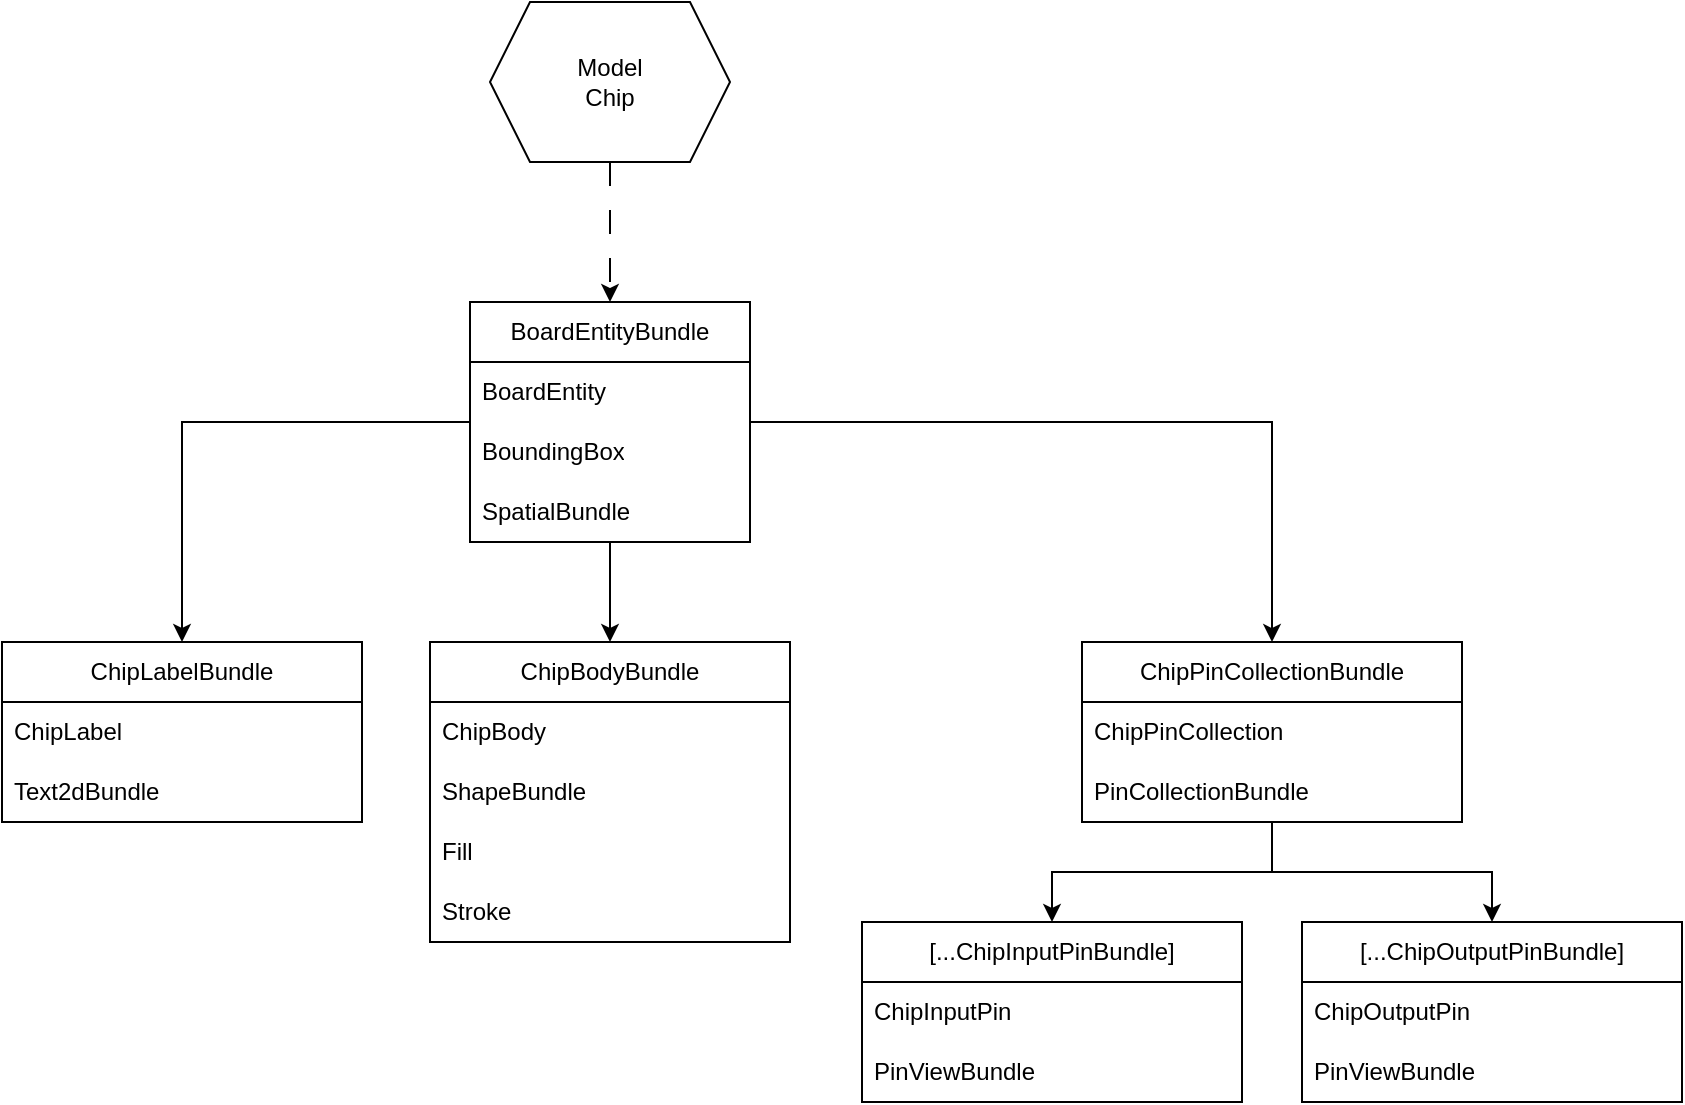 <mxfile version="24.7.8">
  <diagram name="Seite-1" id="53BPEflRnwXhSrnL_lIc">
    <mxGraphModel dx="1050" dy="538" grid="1" gridSize="10" guides="1" tooltips="1" connect="1" arrows="1" fold="1" page="1" pageScale="1" pageWidth="827" pageHeight="1169" math="0" shadow="0">
      <root>
        <mxCell id="0" />
        <mxCell id="1" parent="0" />
        <mxCell id="7veiEvKrIagZkGNVRphD-6" style="edgeStyle=orthogonalEdgeStyle;rounded=0;orthogonalLoop=1;jettySize=auto;html=1;entryX=0.5;entryY=0;entryDx=0;entryDy=0;dashed=1;dashPattern=12 12;" parent="1" source="7veiEvKrIagZkGNVRphD-2" target="7veiEvKrIagZkGNVRphD-9" edge="1">
          <mxGeometry relative="1" as="geometry">
            <mxPoint x="414" y="180" as="targetPoint" />
          </mxGeometry>
        </mxCell>
        <mxCell id="7veiEvKrIagZkGNVRphD-2" value="&lt;div&gt;Model&lt;/div&gt;Chip" style="shape=hexagon;perimeter=hexagonPerimeter2;whiteSpace=wrap;html=1;fixedSize=1;" parent="1" vertex="1">
          <mxGeometry x="354" y="20" width="120" height="80" as="geometry" />
        </mxCell>
        <mxCell id="7veiEvKrIagZkGNVRphD-17" style="edgeStyle=orthogonalEdgeStyle;rounded=0;orthogonalLoop=1;jettySize=auto;html=1;entryX=0.5;entryY=0;entryDx=0;entryDy=0;" parent="1" source="7veiEvKrIagZkGNVRphD-9" target="7veiEvKrIagZkGNVRphD-13" edge="1">
          <mxGeometry relative="1" as="geometry" />
        </mxCell>
        <mxCell id="7veiEvKrIagZkGNVRphD-41" style="edgeStyle=orthogonalEdgeStyle;rounded=0;orthogonalLoop=1;jettySize=auto;html=1;entryX=0.5;entryY=0;entryDx=0;entryDy=0;" parent="1" source="7veiEvKrIagZkGNVRphD-9" target="7veiEvKrIagZkGNVRphD-23" edge="1">
          <mxGeometry relative="1" as="geometry" />
        </mxCell>
        <mxCell id="7veiEvKrIagZkGNVRphD-42" style="edgeStyle=orthogonalEdgeStyle;rounded=0;orthogonalLoop=1;jettySize=auto;html=1;" parent="1" source="7veiEvKrIagZkGNVRphD-9" target="7veiEvKrIagZkGNVRphD-19" edge="1">
          <mxGeometry relative="1" as="geometry" />
        </mxCell>
        <mxCell id="7veiEvKrIagZkGNVRphD-9" value="BoardEntityBundle" style="swimlane;fontStyle=0;childLayout=stackLayout;horizontal=1;startSize=30;horizontalStack=0;resizeParent=1;resizeParentMax=0;resizeLast=0;collapsible=1;marginBottom=0;whiteSpace=wrap;html=1;" parent="1" vertex="1">
          <mxGeometry x="344" y="170" width="140" height="120" as="geometry" />
        </mxCell>
        <mxCell id="7veiEvKrIagZkGNVRphD-10" value="BoardEntity" style="text;strokeColor=none;fillColor=none;align=left;verticalAlign=middle;spacingLeft=4;spacingRight=4;overflow=hidden;points=[[0,0.5],[1,0.5]];portConstraint=eastwest;rotatable=0;whiteSpace=wrap;html=1;" parent="7veiEvKrIagZkGNVRphD-9" vertex="1">
          <mxGeometry y="30" width="140" height="30" as="geometry" />
        </mxCell>
        <mxCell id="7veiEvKrIagZkGNVRphD-11" value="BoundingBox" style="text;strokeColor=none;fillColor=none;align=left;verticalAlign=middle;spacingLeft=4;spacingRight=4;overflow=hidden;points=[[0,0.5],[1,0.5]];portConstraint=eastwest;rotatable=0;whiteSpace=wrap;html=1;" parent="7veiEvKrIagZkGNVRphD-9" vertex="1">
          <mxGeometry y="60" width="140" height="30" as="geometry" />
        </mxCell>
        <mxCell id="7veiEvKrIagZkGNVRphD-12" value="SpatialBundle" style="text;strokeColor=none;fillColor=none;align=left;verticalAlign=middle;spacingLeft=4;spacingRight=4;overflow=hidden;points=[[0,0.5],[1,0.5]];portConstraint=eastwest;rotatable=0;whiteSpace=wrap;html=1;" parent="7veiEvKrIagZkGNVRphD-9" vertex="1">
          <mxGeometry y="90" width="140" height="30" as="geometry" />
        </mxCell>
        <mxCell id="7veiEvKrIagZkGNVRphD-13" value="ChipBodyBundle" style="swimlane;fontStyle=0;childLayout=stackLayout;horizontal=1;startSize=30;horizontalStack=0;resizeParent=1;resizeParentMax=0;resizeLast=0;collapsible=1;marginBottom=0;whiteSpace=wrap;html=1;" parent="1" vertex="1">
          <mxGeometry x="324" y="340" width="180" height="150" as="geometry" />
        </mxCell>
        <mxCell id="7veiEvKrIagZkGNVRphD-45" value="ChipBody" style="text;strokeColor=none;fillColor=none;align=left;verticalAlign=middle;spacingLeft=4;spacingRight=4;overflow=hidden;points=[[0,0.5],[1,0.5]];portConstraint=eastwest;rotatable=0;whiteSpace=wrap;html=1;" parent="7veiEvKrIagZkGNVRphD-13" vertex="1">
          <mxGeometry y="30" width="180" height="30" as="geometry" />
        </mxCell>
        <mxCell id="7veiEvKrIagZkGNVRphD-14" value="ShapeBundle" style="text;strokeColor=none;fillColor=none;align=left;verticalAlign=middle;spacingLeft=4;spacingRight=4;overflow=hidden;points=[[0,0.5],[1,0.5]];portConstraint=eastwest;rotatable=0;whiteSpace=wrap;html=1;" parent="7veiEvKrIagZkGNVRphD-13" vertex="1">
          <mxGeometry y="60" width="180" height="30" as="geometry" />
        </mxCell>
        <mxCell id="7veiEvKrIagZkGNVRphD-15" value="Fill" style="text;strokeColor=none;fillColor=none;align=left;verticalAlign=middle;spacingLeft=4;spacingRight=4;overflow=hidden;points=[[0,0.5],[1,0.5]];portConstraint=eastwest;rotatable=0;whiteSpace=wrap;html=1;" parent="7veiEvKrIagZkGNVRphD-13" vertex="1">
          <mxGeometry y="90" width="180" height="30" as="geometry" />
        </mxCell>
        <mxCell id="7veiEvKrIagZkGNVRphD-16" value="Stroke" style="text;strokeColor=none;fillColor=none;align=left;verticalAlign=middle;spacingLeft=4;spacingRight=4;overflow=hidden;points=[[0,0.5],[1,0.5]];portConstraint=eastwest;rotatable=0;whiteSpace=wrap;html=1;" parent="7veiEvKrIagZkGNVRphD-13" vertex="1">
          <mxGeometry y="120" width="180" height="30" as="geometry" />
        </mxCell>
        <mxCell id="7veiEvKrIagZkGNVRphD-19" value="&lt;div&gt;ChipLabel&lt;span style=&quot;background-color: initial;&quot;&gt;Bundle&lt;/span&gt;&lt;/div&gt;" style="swimlane;fontStyle=0;childLayout=stackLayout;horizontal=1;startSize=30;horizontalStack=0;resizeParent=1;resizeParentMax=0;resizeLast=0;collapsible=1;marginBottom=0;whiteSpace=wrap;html=1;" parent="1" vertex="1">
          <mxGeometry x="110" y="340" width="180" height="90" as="geometry" />
        </mxCell>
        <mxCell id="7veiEvKrIagZkGNVRphD-46" value="ChipLabel" style="text;strokeColor=none;fillColor=none;align=left;verticalAlign=middle;spacingLeft=4;spacingRight=4;overflow=hidden;points=[[0,0.5],[1,0.5]];portConstraint=eastwest;rotatable=0;whiteSpace=wrap;html=1;" parent="7veiEvKrIagZkGNVRphD-19" vertex="1">
          <mxGeometry y="30" width="180" height="30" as="geometry" />
        </mxCell>
        <mxCell id="7veiEvKrIagZkGNVRphD-20" value="Text2dBundle" style="text;strokeColor=none;fillColor=none;align=left;verticalAlign=middle;spacingLeft=4;spacingRight=4;overflow=hidden;points=[[0,0.5],[1,0.5]];portConstraint=eastwest;rotatable=0;whiteSpace=wrap;html=1;" parent="7veiEvKrIagZkGNVRphD-19" vertex="1">
          <mxGeometry y="60" width="180" height="30" as="geometry" />
        </mxCell>
        <mxCell id="ONtNjHRLUbpFiQRmrhKk-4" style="edgeStyle=orthogonalEdgeStyle;rounded=0;orthogonalLoop=1;jettySize=auto;html=1;entryX=0.5;entryY=0;entryDx=0;entryDy=0;" edge="1" parent="1" source="7veiEvKrIagZkGNVRphD-23" target="ONtNjHRLUbpFiQRmrhKk-1">
          <mxGeometry relative="1" as="geometry" />
        </mxCell>
        <mxCell id="ONtNjHRLUbpFiQRmrhKk-8" style="edgeStyle=orthogonalEdgeStyle;rounded=0;orthogonalLoop=1;jettySize=auto;html=1;" edge="1" parent="1" source="7veiEvKrIagZkGNVRphD-23" target="ONtNjHRLUbpFiQRmrhKk-5">
          <mxGeometry relative="1" as="geometry" />
        </mxCell>
        <mxCell id="7veiEvKrIagZkGNVRphD-23" value="ChipPinCollectionBundle" style="swimlane;fontStyle=0;childLayout=stackLayout;horizontal=1;startSize=30;horizontalStack=0;resizeParent=1;resizeParentMax=0;resizeLast=0;collapsible=1;marginBottom=0;whiteSpace=wrap;html=1;" parent="1" vertex="1">
          <mxGeometry x="650" y="340" width="190" height="90" as="geometry" />
        </mxCell>
        <mxCell id="7veiEvKrIagZkGNVRphD-47" value="ChipPinCollection" style="text;strokeColor=none;fillColor=none;align=left;verticalAlign=middle;spacingLeft=4;spacingRight=4;overflow=hidden;points=[[0,0.5],[1,0.5]];portConstraint=eastwest;rotatable=0;whiteSpace=wrap;html=1;" parent="7veiEvKrIagZkGNVRphD-23" vertex="1">
          <mxGeometry y="30" width="190" height="30" as="geometry" />
        </mxCell>
        <mxCell id="7veiEvKrIagZkGNVRphD-26" value="PinCollectionBundle" style="text;strokeColor=none;fillColor=none;align=left;verticalAlign=middle;spacingLeft=4;spacingRight=4;overflow=hidden;points=[[0,0.5],[1,0.5]];portConstraint=eastwest;rotatable=0;whiteSpace=wrap;html=1;" parent="7veiEvKrIagZkGNVRphD-23" vertex="1">
          <mxGeometry y="60" width="190" height="30" as="geometry" />
        </mxCell>
        <mxCell id="ONtNjHRLUbpFiQRmrhKk-1" value="[...ChipInputPinBundle]" style="swimlane;fontStyle=0;childLayout=stackLayout;horizontal=1;startSize=30;horizontalStack=0;resizeParent=1;resizeParentMax=0;resizeLast=0;collapsible=1;marginBottom=0;whiteSpace=wrap;html=1;" vertex="1" parent="1">
          <mxGeometry x="540" y="480" width="190" height="90" as="geometry" />
        </mxCell>
        <mxCell id="ONtNjHRLUbpFiQRmrhKk-2" value="ChipInputPin" style="text;strokeColor=none;fillColor=none;align=left;verticalAlign=middle;spacingLeft=4;spacingRight=4;overflow=hidden;points=[[0,0.5],[1,0.5]];portConstraint=eastwest;rotatable=0;whiteSpace=wrap;html=1;" vertex="1" parent="ONtNjHRLUbpFiQRmrhKk-1">
          <mxGeometry y="30" width="190" height="30" as="geometry" />
        </mxCell>
        <mxCell id="ONtNjHRLUbpFiQRmrhKk-3" value="PinViewBundle" style="text;strokeColor=none;fillColor=none;align=left;verticalAlign=middle;spacingLeft=4;spacingRight=4;overflow=hidden;points=[[0,0.5],[1,0.5]];portConstraint=eastwest;rotatable=0;whiteSpace=wrap;html=1;" vertex="1" parent="ONtNjHRLUbpFiQRmrhKk-1">
          <mxGeometry y="60" width="190" height="30" as="geometry" />
        </mxCell>
        <mxCell id="ONtNjHRLUbpFiQRmrhKk-5" value="[...ChipOutputPinBundle]" style="swimlane;fontStyle=0;childLayout=stackLayout;horizontal=1;startSize=30;horizontalStack=0;resizeParent=1;resizeParentMax=0;resizeLast=0;collapsible=1;marginBottom=0;whiteSpace=wrap;html=1;" vertex="1" parent="1">
          <mxGeometry x="760" y="480" width="190" height="90" as="geometry" />
        </mxCell>
        <mxCell id="ONtNjHRLUbpFiQRmrhKk-6" value="ChipOutputPin" style="text;strokeColor=none;fillColor=none;align=left;verticalAlign=middle;spacingLeft=4;spacingRight=4;overflow=hidden;points=[[0,0.5],[1,0.5]];portConstraint=eastwest;rotatable=0;whiteSpace=wrap;html=1;" vertex="1" parent="ONtNjHRLUbpFiQRmrhKk-5">
          <mxGeometry y="30" width="190" height="30" as="geometry" />
        </mxCell>
        <mxCell id="ONtNjHRLUbpFiQRmrhKk-7" value="PinViewBundle" style="text;strokeColor=none;fillColor=none;align=left;verticalAlign=middle;spacingLeft=4;spacingRight=4;overflow=hidden;points=[[0,0.5],[1,0.5]];portConstraint=eastwest;rotatable=0;whiteSpace=wrap;html=1;" vertex="1" parent="ONtNjHRLUbpFiQRmrhKk-5">
          <mxGeometry y="60" width="190" height="30" as="geometry" />
        </mxCell>
      </root>
    </mxGraphModel>
  </diagram>
</mxfile>
